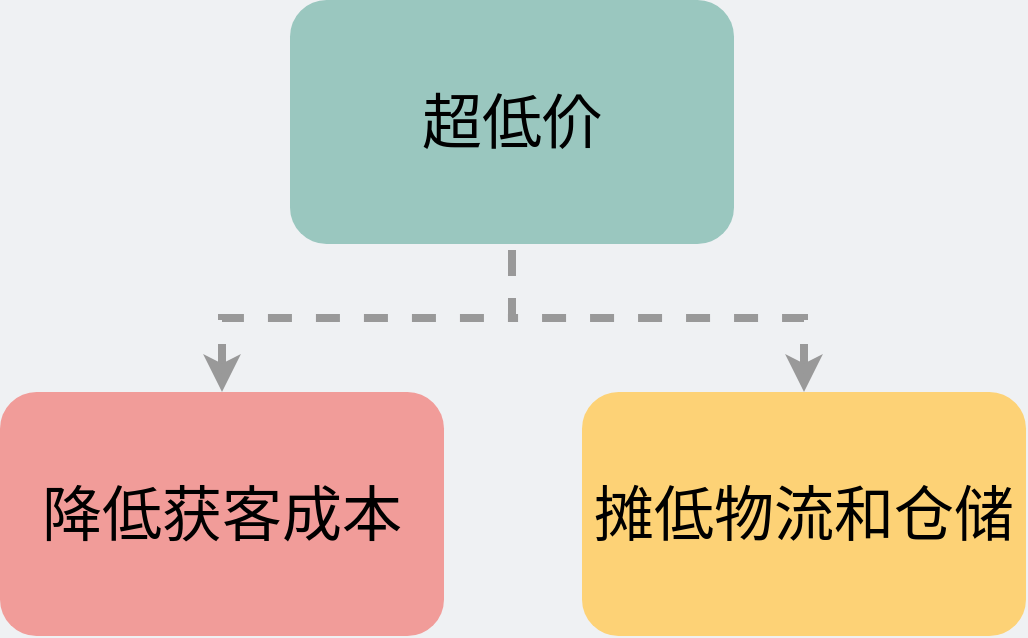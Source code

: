 <mxfile version="15.4.3" type="github">
  <diagram id="Ry9CxRdUc--99yD2-6FV" name="Page-1">
    <mxGraphModel dx="946" dy="484" grid="0" gridSize="10" guides="1" tooltips="1" connect="1" arrows="1" fold="1" page="1" pageScale="1" pageWidth="300" pageHeight="200" background="#EFF1F3" math="0" shadow="0">
      <root>
        <mxCell id="0" />
        <mxCell id="1" parent="0" />
        <mxCell id="uptbzaJJDbJox0cxPhpd-5" style="edgeStyle=orthogonalEdgeStyle;rounded=0;orthogonalLoop=1;jettySize=auto;html=1;exitX=0.5;exitY=0;exitDx=0;exitDy=0;entryX=0.5;entryY=1;entryDx=0;entryDy=0;dashed=1;fontSize=30;strokeColor=#999999;strokeWidth=4;startArrow=classic;startFill=1;endArrow=none;endFill=0;" parent="1" source="r1W4fXb6D5SB3DHGlzW5-1" target="r1W4fXb6D5SB3DHGlzW5-2" edge="1">
          <mxGeometry relative="1" as="geometry" />
        </mxCell>
        <mxCell id="r1W4fXb6D5SB3DHGlzW5-1" value="&lt;font style=&quot;font-size: 30px&quot;&gt;摊低物流和仓储&lt;/font&gt;" style="rounded=1;whiteSpace=wrap;html=1;strokeColor=none;fillColor=#FDD276;" parent="1" vertex="1">
          <mxGeometry x="339" y="230" width="222" height="122" as="geometry" />
        </mxCell>
        <mxCell id="r1W4fXb6D5SB3DHGlzW5-2" value="&lt;font style=&quot;font-size: 30px&quot;&gt;超低价&lt;/font&gt;" style="rounded=1;whiteSpace=wrap;html=1;strokeColor=none;fillColor=#9AC7BF;" parent="1" vertex="1">
          <mxGeometry x="193" y="34" width="222" height="122" as="geometry" />
        </mxCell>
        <mxCell id="uptbzaJJDbJox0cxPhpd-4" style="edgeStyle=orthogonalEdgeStyle;rounded=0;orthogonalLoop=1;jettySize=auto;html=1;exitX=0.5;exitY=0;exitDx=0;exitDy=0;entryX=0.5;entryY=1;entryDx=0;entryDy=0;fontSize=30;strokeWidth=4;strokeColor=#999999;dashed=1;startArrow=classic;startFill=1;endArrow=none;endFill=0;" parent="1" source="uptbzaJJDbJox0cxPhpd-1" target="r1W4fXb6D5SB3DHGlzW5-2" edge="1">
          <mxGeometry relative="1" as="geometry" />
        </mxCell>
        <mxCell id="uptbzaJJDbJox0cxPhpd-1" value="&lt;font style=&quot;font-size: 30px&quot;&gt;降低获客成本&lt;/font&gt;" style="rounded=1;whiteSpace=wrap;html=1;strokeColor=none;fillColor=#F19C99;" parent="1" vertex="1">
          <mxGeometry x="48" y="230" width="222" height="122" as="geometry" />
        </mxCell>
      </root>
    </mxGraphModel>
  </diagram>
</mxfile>
